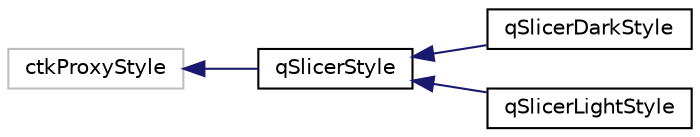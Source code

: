 digraph "Graphical Class Hierarchy"
{
  bgcolor="transparent";
  edge [fontname="Helvetica",fontsize="10",labelfontname="Helvetica",labelfontsize="10"];
  node [fontname="Helvetica",fontsize="10",shape=record];
  rankdir="LR";
  Node1013 [label="ctkProxyStyle",height=0.2,width=0.4,color="grey75"];
  Node1013 -> Node0 [dir="back",color="midnightblue",fontsize="10",style="solid",fontname="Helvetica"];
  Node0 [label="qSlicerStyle",height=0.2,width=0.4,color="black",URL="$classqSlicerStyle.html"];
  Node0 -> Node1 [dir="back",color="midnightblue",fontsize="10",style="solid",fontname="Helvetica"];
  Node1 [label="qSlicerDarkStyle",height=0.2,width=0.4,color="black",URL="$classqSlicerDarkStyle.html"];
  Node0 -> Node2 [dir="back",color="midnightblue",fontsize="10",style="solid",fontname="Helvetica"];
  Node2 [label="qSlicerLightStyle",height=0.2,width=0.4,color="black",URL="$classqSlicerLightStyle.html"];
}
